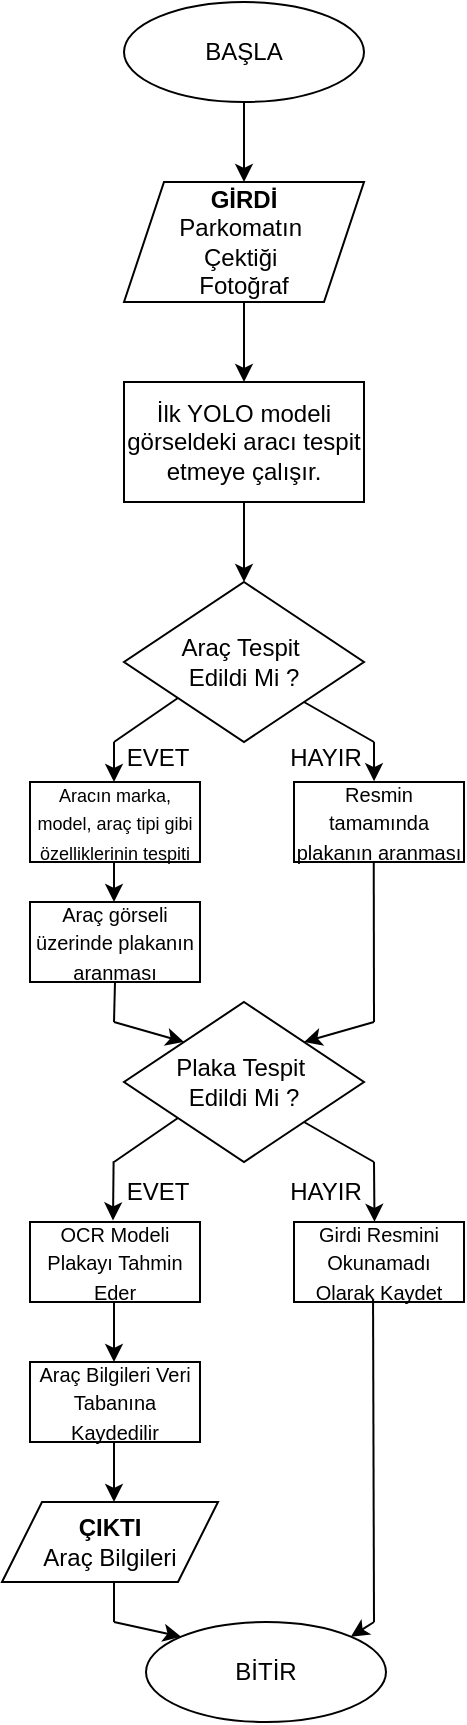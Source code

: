 <mxfile>
    <diagram id="r0v_XTM9THv5Pk_TtvCd" name="Page-1">
        <mxGraphModel dx="690" dy="266" grid="1" gridSize="10" guides="1" tooltips="1" connect="1" arrows="1" fold="1" page="1" pageScale="1" pageWidth="850" pageHeight="1100" math="0" shadow="0">
            <root>
                <mxCell id="0"/>
                <mxCell id="1" parent="0"/>
                <mxCell id="2" value="BAŞLA" style="ellipse;whiteSpace=wrap;html=1;" vertex="1" parent="1">
                    <mxGeometry x="365" y="30" width="120" height="50" as="geometry"/>
                </mxCell>
                <mxCell id="3" value="" style="endArrow=classic;html=1;exitX=0.5;exitY=1;exitDx=0;exitDy=0;" edge="1" parent="1" source="2">
                    <mxGeometry width="50" height="50" relative="1" as="geometry">
                        <mxPoint x="400" y="150" as="sourcePoint"/>
                        <mxPoint x="425" y="120" as="targetPoint"/>
                    </mxGeometry>
                </mxCell>
                <mxCell id="4" value="&lt;div&gt;&lt;b&gt;GİRDİ&lt;/b&gt;&lt;/div&gt;Parkomatın&amp;nbsp;&lt;div&gt;Çektiği&amp;nbsp;&lt;/div&gt;&lt;div&gt;Fotoğraf&lt;/div&gt;" style="shape=parallelogram;perimeter=parallelogramPerimeter;whiteSpace=wrap;html=1;fixedSize=1;" vertex="1" parent="1">
                    <mxGeometry x="365" y="120" width="120" height="60" as="geometry"/>
                </mxCell>
                <mxCell id="6" value="" style="endArrow=classic;html=1;exitX=0.5;exitY=1;exitDx=0;exitDy=0;" edge="1" parent="1">
                    <mxGeometry width="50" height="50" relative="1" as="geometry">
                        <mxPoint x="425" y="180" as="sourcePoint"/>
                        <mxPoint x="425" y="220" as="targetPoint"/>
                    </mxGeometry>
                </mxCell>
                <mxCell id="7" value="İlk YOLO modeli görseldeki aracı tespit etmeye çalışır." style="rounded=0;whiteSpace=wrap;html=1;" vertex="1" parent="1">
                    <mxGeometry x="365" y="220" width="120" height="60" as="geometry"/>
                </mxCell>
                <mxCell id="8" value="" style="endArrow=classic;html=1;exitX=0.5;exitY=1;exitDx=0;exitDy=0;" edge="1" parent="1">
                    <mxGeometry width="50" height="50" relative="1" as="geometry">
                        <mxPoint x="425" y="280" as="sourcePoint"/>
                        <mxPoint x="425" y="320" as="targetPoint"/>
                    </mxGeometry>
                </mxCell>
                <mxCell id="9" value="&lt;div&gt;&lt;br&gt;&lt;/div&gt;Araç Tespit&amp;nbsp;&lt;div&gt;Edildi Mi ?&lt;div&gt;&lt;br&gt;&lt;/div&gt;&lt;/div&gt;" style="rhombus;whiteSpace=wrap;html=1;" vertex="1" parent="1">
                    <mxGeometry x="365" y="320" width="120" height="80" as="geometry"/>
                </mxCell>
                <mxCell id="10" value="" style="endArrow=none;html=1;entryX=0.208;entryY=0.75;entryDx=0;entryDy=0;entryPerimeter=0;" edge="1" parent="1">
                    <mxGeometry width="50" height="50" relative="1" as="geometry">
                        <mxPoint x="360" y="400" as="sourcePoint"/>
                        <mxPoint x="391.96" y="378" as="targetPoint"/>
                    </mxGeometry>
                </mxCell>
                <mxCell id="12" value="" style="endArrow=none;html=1;entryX=1;entryY=1;entryDx=0;entryDy=0;" edge="1" parent="1" target="9">
                    <mxGeometry width="50" height="50" relative="1" as="geometry">
                        <mxPoint x="490" y="400" as="sourcePoint"/>
                        <mxPoint x="490" y="380" as="targetPoint"/>
                    </mxGeometry>
                </mxCell>
                <mxCell id="14" value="" style="endArrow=classic;html=1;" edge="1" parent="1">
                    <mxGeometry width="50" height="50" relative="1" as="geometry">
                        <mxPoint x="360" y="400" as="sourcePoint"/>
                        <mxPoint x="360" y="420" as="targetPoint"/>
                    </mxGeometry>
                </mxCell>
                <mxCell id="16" value="&lt;font style=&quot;font-size: 9px;&quot;&gt;Aracın marka, model, araç tipi gibi özelliklerinin tespiti&lt;/font&gt;" style="rounded=0;whiteSpace=wrap;html=1;" vertex="1" parent="1">
                    <mxGeometry x="318" y="420" width="85" height="40" as="geometry"/>
                </mxCell>
                <mxCell id="19" value="EVET" style="text;html=1;align=center;verticalAlign=middle;whiteSpace=wrap;rounded=0;" vertex="1" parent="1">
                    <mxGeometry x="352" y="393" width="60" height="30" as="geometry"/>
                </mxCell>
                <mxCell id="22" value="" style="endArrow=classic;html=1;" edge="1" parent="1">
                    <mxGeometry width="50" height="50" relative="1" as="geometry">
                        <mxPoint x="360" y="460" as="sourcePoint"/>
                        <mxPoint x="360" y="480" as="targetPoint"/>
                    </mxGeometry>
                </mxCell>
                <mxCell id="26" value="HAYIR" style="text;html=1;align=center;verticalAlign=middle;whiteSpace=wrap;rounded=0;" vertex="1" parent="1">
                    <mxGeometry x="436" y="393" width="60" height="30" as="geometry"/>
                </mxCell>
                <mxCell id="28" value="&lt;span style=&quot;font-size: 10px;&quot;&gt;Resmin tamamında plakanın aranması&lt;/span&gt;" style="rounded=0;whiteSpace=wrap;html=1;" vertex="1" parent="1">
                    <mxGeometry x="450" y="420" width="85" height="40" as="geometry"/>
                </mxCell>
                <mxCell id="29" value="" style="endArrow=classic;html=1;entryX=0.471;entryY=-0.01;entryDx=0;entryDy=0;entryPerimeter=0;" edge="1" parent="1" target="28">
                    <mxGeometry width="50" height="50" relative="1" as="geometry">
                        <mxPoint x="490" y="400" as="sourcePoint"/>
                        <mxPoint x="513" y="420" as="targetPoint"/>
                    </mxGeometry>
                </mxCell>
                <mxCell id="31" value="&lt;span style=&quot;font-size: 10px;&quot;&gt;Araç görseli üzerinde plakanın aranması&lt;/span&gt;" style="rounded=0;whiteSpace=wrap;html=1;" vertex="1" parent="1">
                    <mxGeometry x="318" y="480" width="85" height="40" as="geometry"/>
                </mxCell>
                <mxCell id="33" value="&lt;div&gt;Plaka Tespit&amp;nbsp;&lt;/div&gt;&lt;div&gt;Edildi Mi ?&lt;/div&gt;" style="rhombus;whiteSpace=wrap;html=1;" vertex="1" parent="1">
                    <mxGeometry x="365" y="530" width="120" height="80" as="geometry"/>
                </mxCell>
                <mxCell id="34" value="" style="endArrow=none;html=1;entryX=0.208;entryY=0.75;entryDx=0;entryDy=0;entryPerimeter=0;" edge="1" parent="1">
                    <mxGeometry width="50" height="50" relative="1" as="geometry">
                        <mxPoint x="360" y="610" as="sourcePoint"/>
                        <mxPoint x="391.96" y="588" as="targetPoint"/>
                    </mxGeometry>
                </mxCell>
                <mxCell id="35" value="" style="endArrow=none;html=1;entryX=1;entryY=1;entryDx=0;entryDy=0;" edge="1" parent="1" target="33">
                    <mxGeometry width="50" height="50" relative="1" as="geometry">
                        <mxPoint x="490" y="610" as="sourcePoint"/>
                        <mxPoint x="490" y="590" as="targetPoint"/>
                    </mxGeometry>
                </mxCell>
                <mxCell id="36" value="" style="endArrow=none;html=1;entryX=0.5;entryY=1;entryDx=0;entryDy=0;" edge="1" parent="1" target="31">
                    <mxGeometry width="50" height="50" relative="1" as="geometry">
                        <mxPoint x="360" y="540" as="sourcePoint"/>
                        <mxPoint x="365.0" y="520" as="targetPoint"/>
                    </mxGeometry>
                </mxCell>
                <mxCell id="37" value="" style="endArrow=classic;html=1;entryX=0;entryY=0;entryDx=0;entryDy=0;" edge="1" parent="1" target="33">
                    <mxGeometry width="50" height="50" relative="1" as="geometry">
                        <mxPoint x="360" y="540" as="sourcePoint"/>
                        <mxPoint x="380" y="540" as="targetPoint"/>
                    </mxGeometry>
                </mxCell>
                <mxCell id="38" value="" style="endArrow=none;html=1;entryX=0.469;entryY=1;entryDx=0;entryDy=0;entryPerimeter=0;" edge="1" parent="1" target="28">
                    <mxGeometry width="50" height="50" relative="1" as="geometry">
                        <mxPoint x="490" y="540" as="sourcePoint"/>
                        <mxPoint x="371" y="530" as="targetPoint"/>
                    </mxGeometry>
                </mxCell>
                <mxCell id="40" value="" style="endArrow=classic;html=1;entryX=1;entryY=0;entryDx=0;entryDy=0;" edge="1" parent="1" target="33">
                    <mxGeometry width="50" height="50" relative="1" as="geometry">
                        <mxPoint x="490" y="540" as="sourcePoint"/>
                        <mxPoint x="405" y="560" as="targetPoint"/>
                    </mxGeometry>
                </mxCell>
                <mxCell id="41" value="HAYIR" style="text;html=1;align=center;verticalAlign=middle;whiteSpace=wrap;rounded=0;" vertex="1" parent="1">
                    <mxGeometry x="436" y="610" width="60" height="30" as="geometry"/>
                </mxCell>
                <mxCell id="42" value="EVET" style="text;html=1;align=center;verticalAlign=middle;whiteSpace=wrap;rounded=0;" vertex="1" parent="1">
                    <mxGeometry x="352" y="610" width="60" height="30" as="geometry"/>
                </mxCell>
                <mxCell id="43" value="" style="endArrow=classic;html=1;exitX=0.13;exitY=-0.013;exitDx=0;exitDy=0;exitPerimeter=0;entryX=0.125;entryY=0.974;entryDx=0;entryDy=0;entryPerimeter=0;" edge="1" parent="1" source="42" target="42">
                    <mxGeometry width="50" height="50" relative="1" as="geometry">
                        <mxPoint x="360" y="640" as="sourcePoint"/>
                        <mxPoint x="410" y="590" as="targetPoint"/>
                    </mxGeometry>
                </mxCell>
                <mxCell id="45" value="" style="endArrow=classic;html=1;entryX=0.904;entryY=0.997;entryDx=0;entryDy=0;entryPerimeter=0;" edge="1" parent="1" target="41">
                    <mxGeometry width="50" height="50" relative="1" as="geometry">
                        <mxPoint x="490" y="610" as="sourcePoint"/>
                        <mxPoint x="540" y="560" as="targetPoint"/>
                    </mxGeometry>
                </mxCell>
                <mxCell id="46" value="&lt;span style=&quot;font-size: 10px;&quot;&gt;OCR Modeli Plakayı Tahmin Eder&lt;/span&gt;" style="rounded=0;whiteSpace=wrap;html=1;" vertex="1" parent="1">
                    <mxGeometry x="318" y="640" width="85" height="40" as="geometry"/>
                </mxCell>
                <mxCell id="47" value="&lt;span style=&quot;font-size: 10px;&quot;&gt;Girdi Resmini Okunamadı Olarak Kaydet&lt;/span&gt;" style="rounded=0;whiteSpace=wrap;html=1;" vertex="1" parent="1">
                    <mxGeometry x="450" y="640" width="85" height="40" as="geometry"/>
                </mxCell>
                <mxCell id="48" value="" style="endArrow=classic;html=1;" edge="1" parent="1">
                    <mxGeometry width="50" height="50" relative="1" as="geometry">
                        <mxPoint x="360" y="680" as="sourcePoint"/>
                        <mxPoint x="360" y="710" as="targetPoint"/>
                    </mxGeometry>
                </mxCell>
                <mxCell id="49" value="&lt;span style=&quot;font-size: 10px;&quot;&gt;Araç Bilgileri Veri Tabanına Kaydedilir&lt;/span&gt;" style="rounded=0;whiteSpace=wrap;html=1;" vertex="1" parent="1">
                    <mxGeometry x="318" y="710" width="85" height="40" as="geometry"/>
                </mxCell>
                <mxCell id="50" value="&lt;b&gt;ÇIKTI&lt;/b&gt;&lt;div&gt;Araç Bilgileri&lt;/div&gt;" style="shape=parallelogram;perimeter=parallelogramPerimeter;whiteSpace=wrap;html=1;fixedSize=1;" vertex="1" parent="1">
                    <mxGeometry x="304" y="780" width="108" height="40" as="geometry"/>
                </mxCell>
                <mxCell id="51" value="" style="endArrow=classic;html=1;" edge="1" parent="1">
                    <mxGeometry width="50" height="50" relative="1" as="geometry">
                        <mxPoint x="360" y="750" as="sourcePoint"/>
                        <mxPoint x="360" y="780" as="targetPoint"/>
                    </mxGeometry>
                </mxCell>
                <mxCell id="53" value="BİTİR" style="ellipse;whiteSpace=wrap;html=1;" vertex="1" parent="1">
                    <mxGeometry x="376" y="840" width="120" height="50" as="geometry"/>
                </mxCell>
                <mxCell id="54" value="" style="endArrow=none;html=1;" edge="1" parent="1">
                    <mxGeometry width="50" height="50" relative="1" as="geometry">
                        <mxPoint x="360" y="840" as="sourcePoint"/>
                        <mxPoint x="360" y="820" as="targetPoint"/>
                    </mxGeometry>
                </mxCell>
                <mxCell id="55" value="" style="endArrow=classic;html=1;entryX=0;entryY=0;entryDx=0;entryDy=0;" edge="1" parent="1" target="53">
                    <mxGeometry width="50" height="50" relative="1" as="geometry">
                        <mxPoint x="360" y="840" as="sourcePoint"/>
                        <mxPoint x="410" y="790" as="targetPoint"/>
                    </mxGeometry>
                </mxCell>
                <mxCell id="56" value="" style="endArrow=none;html=1;entryX=0.465;entryY=0.97;entryDx=0;entryDy=0;entryPerimeter=0;" edge="1" parent="1" target="47">
                    <mxGeometry width="50" height="50" relative="1" as="geometry">
                        <mxPoint x="490" y="840" as="sourcePoint"/>
                        <mxPoint x="490" y="690" as="targetPoint"/>
                    </mxGeometry>
                </mxCell>
                <mxCell id="57" value="" style="endArrow=classic;html=1;entryX=1;entryY=0;entryDx=0;entryDy=0;" edge="1" parent="1" target="53">
                    <mxGeometry width="50" height="50" relative="1" as="geometry">
                        <mxPoint x="490" y="840" as="sourcePoint"/>
                        <mxPoint x="540" y="830" as="targetPoint"/>
                    </mxGeometry>
                </mxCell>
            </root>
        </mxGraphModel>
    </diagram>
</mxfile>